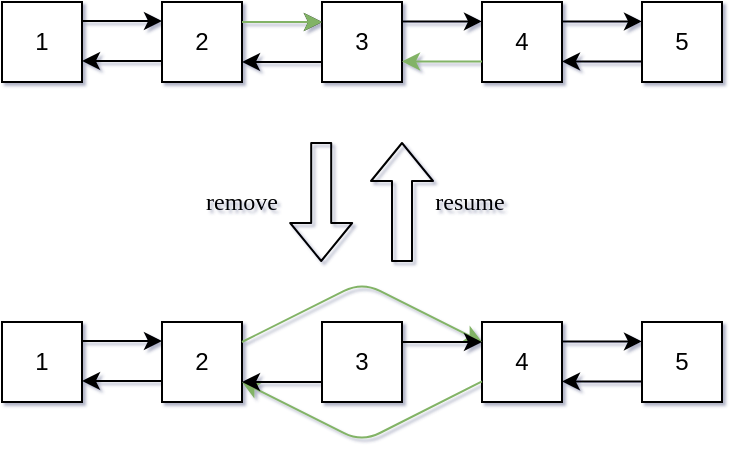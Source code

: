 <mxfile version="13.6.5">
    <diagram id="nx8lsjlFb7ekC3lkSEJD" name="Page-1">
        <mxGraphModel dx="745" dy="577" grid="1" gridSize="10" guides="1" tooltips="1" connect="1" arrows="1" fold="1" page="1" pageScale="1" pageWidth="827" pageHeight="1169" math="0" shadow="1">
            <root>
                <mxCell id="0"/>
                <mxCell id="1" parent="0"/>
                <mxCell id="XxYSeengd7YKUegQcqfp-3" value="3" style="rounded=0;whiteSpace=wrap;html=1;" parent="1" vertex="1">
                    <mxGeometry x="360" y="240" width="40" height="40" as="geometry"/>
                </mxCell>
                <mxCell id="XxYSeengd7YKUegQcqfp-4" value="4" style="rounded=0;whiteSpace=wrap;html=1;" parent="1" vertex="1">
                    <mxGeometry x="440" y="240" width="40" height="40" as="geometry"/>
                </mxCell>
                <mxCell id="XxYSeengd7YKUegQcqfp-5" value="2" style="rounded=0;whiteSpace=wrap;html=1;" parent="1" vertex="1">
                    <mxGeometry x="280" y="240" width="40" height="40" as="geometry"/>
                </mxCell>
                <mxCell id="XxYSeengd7YKUegQcqfp-6" value="1" style="rounded=0;whiteSpace=wrap;html=1;" parent="1" vertex="1">
                    <mxGeometry x="200" y="240" width="40" height="40" as="geometry"/>
                </mxCell>
                <mxCell id="XxYSeengd7YKUegQcqfp-7" value="5" style="rounded=0;whiteSpace=wrap;html=1;" parent="1" vertex="1">
                    <mxGeometry x="520" y="240" width="40" height="40" as="geometry"/>
                </mxCell>
                <mxCell id="XxYSeengd7YKUegQcqfp-8" value="" style="endArrow=classic;html=1;entryX=0;entryY=0.25;entryDx=0;entryDy=0;exitX=1;exitY=0.25;exitDx=0;exitDy=0;" parent="1" source="XxYSeengd7YKUegQcqfp-5" target="XxYSeengd7YKUegQcqfp-3" edge="1">
                    <mxGeometry width="50" height="50" relative="1" as="geometry">
                        <mxPoint x="390" y="310" as="sourcePoint"/>
                        <mxPoint x="440" y="260" as="targetPoint"/>
                    </mxGeometry>
                </mxCell>
                <mxCell id="XxYSeengd7YKUegQcqfp-9" value="" style="endArrow=classic;html=1;entryX=1;entryY=0.75;entryDx=0;entryDy=0;exitX=0;exitY=0.75;exitDx=0;exitDy=0;" parent="1" source="XxYSeengd7YKUegQcqfp-3" target="XxYSeengd7YKUegQcqfp-5" edge="1">
                    <mxGeometry width="50" height="50" relative="1" as="geometry">
                        <mxPoint x="390" y="310" as="sourcePoint"/>
                        <mxPoint x="440" y="260" as="targetPoint"/>
                    </mxGeometry>
                </mxCell>
                <mxCell id="XxYSeengd7YKUegQcqfp-10" value="" style="endArrow=classic;html=1;entryX=0;entryY=0.25;entryDx=0;entryDy=0;exitX=1;exitY=0.25;exitDx=0;exitDy=0;" parent="1" edge="1">
                    <mxGeometry width="50" height="50" relative="1" as="geometry">
                        <mxPoint x="240" y="249.5" as="sourcePoint"/>
                        <mxPoint x="280" y="249.5" as="targetPoint"/>
                    </mxGeometry>
                </mxCell>
                <mxCell id="XxYSeengd7YKUegQcqfp-11" value="" style="endArrow=classic;html=1;entryX=1;entryY=0.75;entryDx=0;entryDy=0;exitX=0;exitY=0.75;exitDx=0;exitDy=0;" parent="1" edge="1">
                    <mxGeometry width="50" height="50" relative="1" as="geometry">
                        <mxPoint x="280" y="269.5" as="sourcePoint"/>
                        <mxPoint x="240" y="269.5" as="targetPoint"/>
                    </mxGeometry>
                </mxCell>
                <mxCell id="XxYSeengd7YKUegQcqfp-12" value="" style="endArrow=classic;html=1;entryX=0;entryY=0.25;entryDx=0;entryDy=0;exitX=1;exitY=0.25;exitDx=0;exitDy=0;" parent="1" edge="1">
                    <mxGeometry width="50" height="50" relative="1" as="geometry">
                        <mxPoint x="400" y="249.71" as="sourcePoint"/>
                        <mxPoint x="440" y="249.71" as="targetPoint"/>
                    </mxGeometry>
                </mxCell>
                <mxCell id="XxYSeengd7YKUegQcqfp-13" value="" style="endArrow=classic;html=1;entryX=1;entryY=0.75;entryDx=0;entryDy=0;exitX=0;exitY=0.75;exitDx=0;exitDy=0;fillColor=#d5e8d4;strokeColor=#82b366;" parent="1" edge="1">
                    <mxGeometry width="50" height="50" relative="1" as="geometry">
                        <mxPoint x="440" y="269.71" as="sourcePoint"/>
                        <mxPoint x="400" y="269.71" as="targetPoint"/>
                    </mxGeometry>
                </mxCell>
                <mxCell id="XxYSeengd7YKUegQcqfp-14" value="" style="endArrow=classic;html=1;entryX=0;entryY=0.25;entryDx=0;entryDy=0;exitX=1;exitY=0.25;exitDx=0;exitDy=0;" parent="1" edge="1">
                    <mxGeometry width="50" height="50" relative="1" as="geometry">
                        <mxPoint x="480" y="249.71" as="sourcePoint"/>
                        <mxPoint x="520" y="249.71" as="targetPoint"/>
                    </mxGeometry>
                </mxCell>
                <mxCell id="XxYSeengd7YKUegQcqfp-15" value="" style="endArrow=classic;html=1;entryX=1;entryY=0.75;entryDx=0;entryDy=0;exitX=0;exitY=0.75;exitDx=0;exitDy=0;" parent="1" edge="1">
                    <mxGeometry width="50" height="50" relative="1" as="geometry">
                        <mxPoint x="520" y="269.71" as="sourcePoint"/>
                        <mxPoint x="480" y="269.71" as="targetPoint"/>
                    </mxGeometry>
                </mxCell>
                <mxCell id="XxYSeengd7YKUegQcqfp-16" value="" style="shape=flexArrow;endArrow=classic;html=1;" parent="1" edge="1">
                    <mxGeometry width="50" height="50" relative="1" as="geometry">
                        <mxPoint x="359.6" y="310" as="sourcePoint"/>
                        <mxPoint x="359.6" y="370" as="targetPoint"/>
                    </mxGeometry>
                </mxCell>
                <mxCell id="XxYSeengd7YKUegQcqfp-17" value="3" style="rounded=0;whiteSpace=wrap;html=1;" parent="1" vertex="1">
                    <mxGeometry x="360" y="400" width="40" height="40" as="geometry"/>
                </mxCell>
                <mxCell id="XxYSeengd7YKUegQcqfp-18" value="4" style="rounded=0;whiteSpace=wrap;html=1;" parent="1" vertex="1">
                    <mxGeometry x="440" y="400" width="40" height="40" as="geometry"/>
                </mxCell>
                <mxCell id="XxYSeengd7YKUegQcqfp-19" value="2" style="rounded=0;whiteSpace=wrap;html=1;" parent="1" vertex="1">
                    <mxGeometry x="280" y="400" width="40" height="40" as="geometry"/>
                </mxCell>
                <mxCell id="XxYSeengd7YKUegQcqfp-20" value="1" style="rounded=0;whiteSpace=wrap;html=1;" parent="1" vertex="1">
                    <mxGeometry x="200" y="400" width="40" height="40" as="geometry"/>
                </mxCell>
                <mxCell id="XxYSeengd7YKUegQcqfp-21" value="5" style="rounded=0;whiteSpace=wrap;html=1;" parent="1" vertex="1">
                    <mxGeometry x="520" y="400" width="40" height="40" as="geometry"/>
                </mxCell>
                <mxCell id="XxYSeengd7YKUegQcqfp-22" value="" style="endArrow=classic;html=1;entryX=0;entryY=0.25;entryDx=0;entryDy=0;exitX=1;exitY=0.25;exitDx=0;exitDy=0;fillColor=#d5e8d4;strokeColor=#82b366;" parent="1" source="XxYSeengd7YKUegQcqfp-19" target="XxYSeengd7YKUegQcqfp-18" edge="1">
                    <mxGeometry width="50" height="50" relative="1" as="geometry">
                        <mxPoint x="390" y="470" as="sourcePoint"/>
                        <mxPoint x="440" y="420" as="targetPoint"/>
                        <Array as="points">
                            <mxPoint x="380" y="380"/>
                        </Array>
                    </mxGeometry>
                </mxCell>
                <mxCell id="XxYSeengd7YKUegQcqfp-24" value="" style="endArrow=classic;html=1;entryX=0;entryY=0.25;entryDx=0;entryDy=0;exitX=1;exitY=0.25;exitDx=0;exitDy=0;" parent="1" edge="1">
                    <mxGeometry width="50" height="50" relative="1" as="geometry">
                        <mxPoint x="240" y="409.5" as="sourcePoint"/>
                        <mxPoint x="280" y="409.5" as="targetPoint"/>
                    </mxGeometry>
                </mxCell>
                <mxCell id="XxYSeengd7YKUegQcqfp-25" value="" style="endArrow=classic;html=1;entryX=1;entryY=0.75;entryDx=0;entryDy=0;exitX=0;exitY=0.75;exitDx=0;exitDy=0;" parent="1" edge="1">
                    <mxGeometry width="50" height="50" relative="1" as="geometry">
                        <mxPoint x="280" y="429.5" as="sourcePoint"/>
                        <mxPoint x="240" y="429.5" as="targetPoint"/>
                    </mxGeometry>
                </mxCell>
                <mxCell id="XxYSeengd7YKUegQcqfp-27" value="" style="endArrow=classic;html=1;exitX=0;exitY=0.75;exitDx=0;exitDy=0;fillColor=#d5e8d4;strokeColor=#82b366;" parent="1" edge="1">
                    <mxGeometry width="50" height="50" relative="1" as="geometry">
                        <mxPoint x="440" y="429.71" as="sourcePoint"/>
                        <mxPoint x="320" y="430" as="targetPoint"/>
                        <Array as="points">
                            <mxPoint x="380" y="460"/>
                        </Array>
                    </mxGeometry>
                </mxCell>
                <mxCell id="XxYSeengd7YKUegQcqfp-28" value="" style="endArrow=classic;html=1;entryX=0;entryY=0.25;entryDx=0;entryDy=0;exitX=1;exitY=0.25;exitDx=0;exitDy=0;" parent="1" edge="1">
                    <mxGeometry width="50" height="50" relative="1" as="geometry">
                        <mxPoint x="480" y="409.71" as="sourcePoint"/>
                        <mxPoint x="520" y="409.71" as="targetPoint"/>
                    </mxGeometry>
                </mxCell>
                <mxCell id="XxYSeengd7YKUegQcqfp-29" value="" style="endArrow=classic;html=1;entryX=1;entryY=0.75;entryDx=0;entryDy=0;exitX=0;exitY=0.75;exitDx=0;exitDy=0;" parent="1" edge="1">
                    <mxGeometry width="50" height="50" relative="1" as="geometry">
                        <mxPoint x="520" y="429.71" as="sourcePoint"/>
                        <mxPoint x="480" y="429.71" as="targetPoint"/>
                    </mxGeometry>
                </mxCell>
                <mxCell id="XxYSeengd7YKUegQcqfp-34" value="" style="endArrow=classic;html=1;entryX=1;entryY=0.75;entryDx=0;entryDy=0;exitX=0;exitY=0.75;exitDx=0;exitDy=0;" parent="1" source="XxYSeengd7YKUegQcqfp-17" target="XxYSeengd7YKUegQcqfp-19" edge="1">
                    <mxGeometry width="50" height="50" relative="1" as="geometry">
                        <mxPoint x="370" y="440" as="sourcePoint"/>
                        <mxPoint x="420" y="390" as="targetPoint"/>
                    </mxGeometry>
                </mxCell>
                <mxCell id="XxYSeengd7YKUegQcqfp-35" value="" style="endArrow=classic;html=1;entryX=0;entryY=0.25;entryDx=0;entryDy=0;exitX=1;exitY=0.25;exitDx=0;exitDy=0;" parent="1" source="XxYSeengd7YKUegQcqfp-17" target="XxYSeengd7YKUegQcqfp-18" edge="1">
                    <mxGeometry width="50" height="50" relative="1" as="geometry">
                        <mxPoint x="370" y="440" as="sourcePoint"/>
                        <mxPoint x="420" y="390" as="targetPoint"/>
                    </mxGeometry>
                </mxCell>
                <mxCell id="XxYSeengd7YKUegQcqfp-36" value="" style="shape=flexArrow;endArrow=classic;html=1;" parent="1" edge="1">
                    <mxGeometry width="50" height="50" relative="1" as="geometry">
                        <mxPoint x="400" y="370" as="sourcePoint"/>
                        <mxPoint x="400" y="310" as="targetPoint"/>
                    </mxGeometry>
                </mxCell>
                <mxCell id="XxYSeengd7YKUegQcqfp-37" value="&lt;div&gt;&lt;font face=&quot;Lucida Console&quot;&gt;remove&lt;/font&gt;&lt;/div&gt;" style="text;html=1;strokeColor=none;fillColor=none;align=center;verticalAlign=middle;whiteSpace=wrap;rounded=0;" parent="1" vertex="1">
                    <mxGeometry x="300" y="330" width="40" height="20" as="geometry"/>
                </mxCell>
                <mxCell id="XxYSeengd7YKUegQcqfp-39" value="&lt;div&gt;&lt;font face=&quot;Lucida Console&quot;&gt;resume&lt;/font&gt;&lt;/div&gt;" style="text;html=1;strokeColor=none;fillColor=none;align=center;verticalAlign=middle;whiteSpace=wrap;rounded=0;" parent="1" vertex="1">
                    <mxGeometry x="414" y="330" width="40" height="20" as="geometry"/>
                </mxCell>
                <mxCell id="XxYSeengd7YKUegQcqfp-40" value="" style="endArrow=classic;html=1;entryX=0;entryY=0.25;entryDx=0;entryDy=0;exitX=1;exitY=0.25;exitDx=0;exitDy=0;fillColor=#d5e8d4;strokeColor=#82b366;" parent="1" edge="1">
                    <mxGeometry width="50" height="50" relative="1" as="geometry">
                        <mxPoint x="320" y="250" as="sourcePoint"/>
                        <mxPoint x="360" y="250" as="targetPoint"/>
                    </mxGeometry>
                </mxCell>
            </root>
        </mxGraphModel>
    </diagram>
</mxfile>